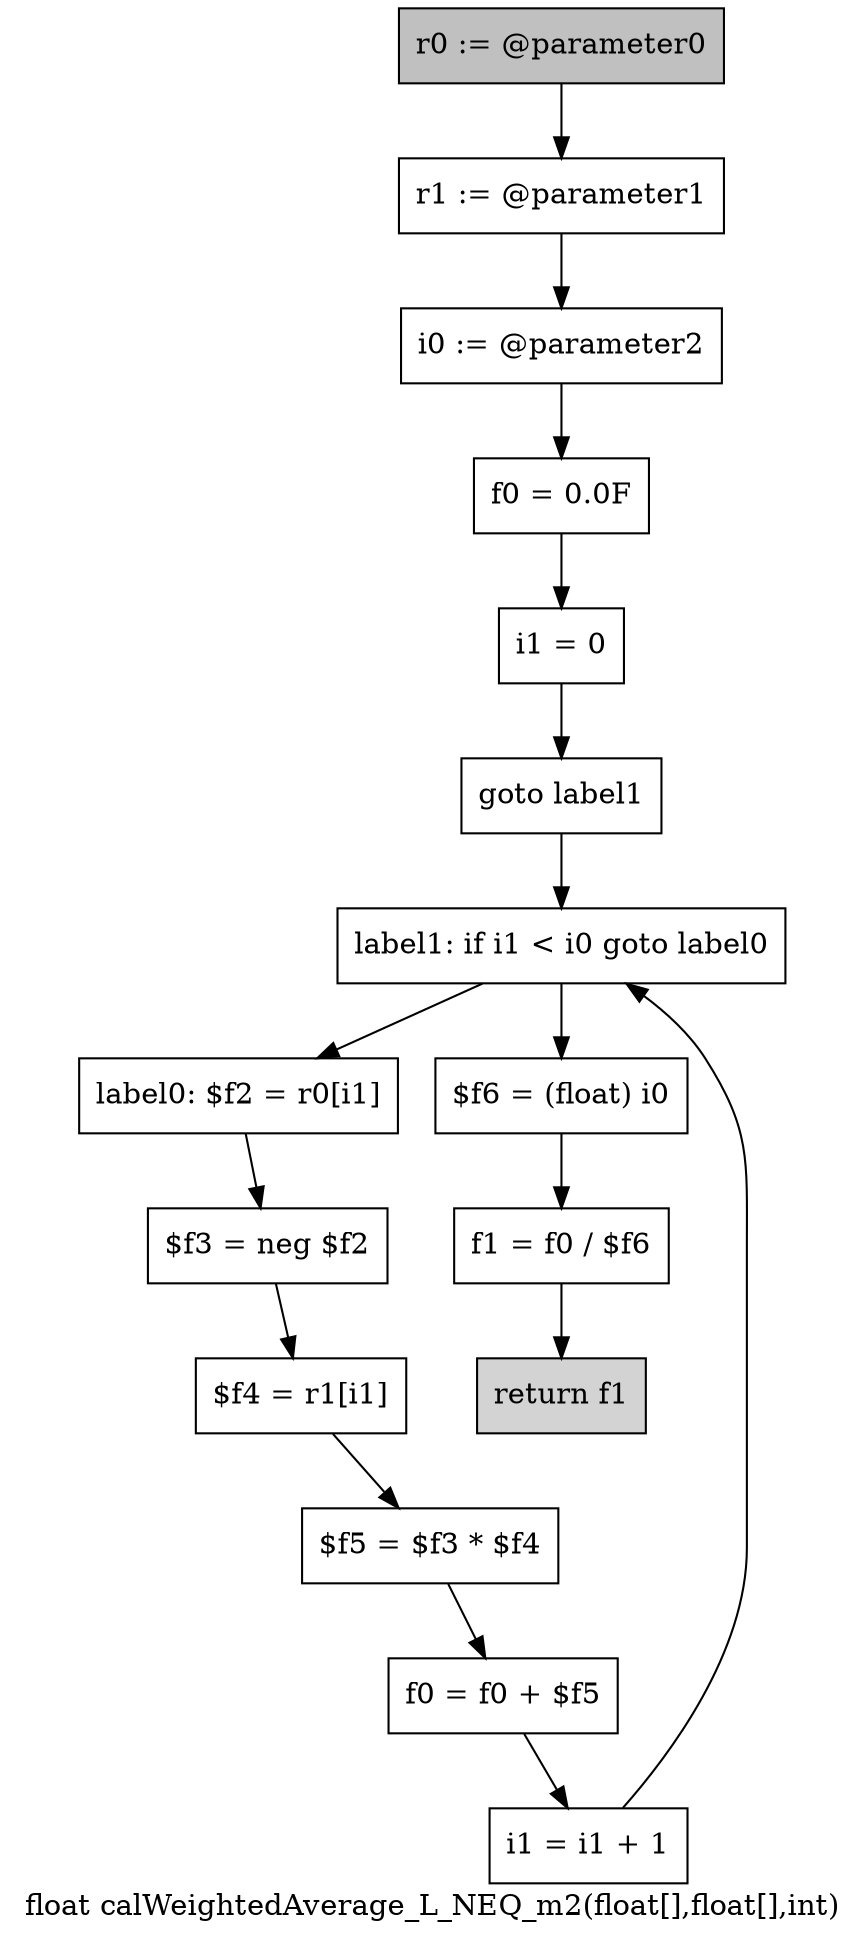 digraph "float calWeightedAverage_L_NEQ_m2(float[],float[],int)" {
    label="float calWeightedAverage_L_NEQ_m2(float[],float[],int)";
    node [shape=box];
    "0" [style=filled,fillcolor=gray,label="r0 := @parameter0",];
    "1" [label="r1 := @parameter1",];
    "0"->"1";
    "2" [label="i0 := @parameter2",];
    "1"->"2";
    "3" [label="f0 = 0.0F",];
    "2"->"3";
    "4" [label="i1 = 0",];
    "3"->"4";
    "5" [label="goto label1",];
    "4"->"5";
    "12" [label="label1: if i1 < i0 goto label0",];
    "5"->"12";
    "6" [label="label0: $f2 = r0[i1]",];
    "7" [label="$f3 = neg $f2",];
    "6"->"7";
    "8" [label="$f4 = r1[i1]",];
    "7"->"8";
    "9" [label="$f5 = $f3 * $f4",];
    "8"->"9";
    "10" [label="f0 = f0 + $f5",];
    "9"->"10";
    "11" [label="i1 = i1 + 1",];
    "10"->"11";
    "11"->"12";
    "12"->"6";
    "13" [label="$f6 = (float) i0",];
    "12"->"13";
    "14" [label="f1 = f0 / $f6",];
    "13"->"14";
    "15" [style=filled,fillcolor=lightgray,label="return f1",];
    "14"->"15";
}
